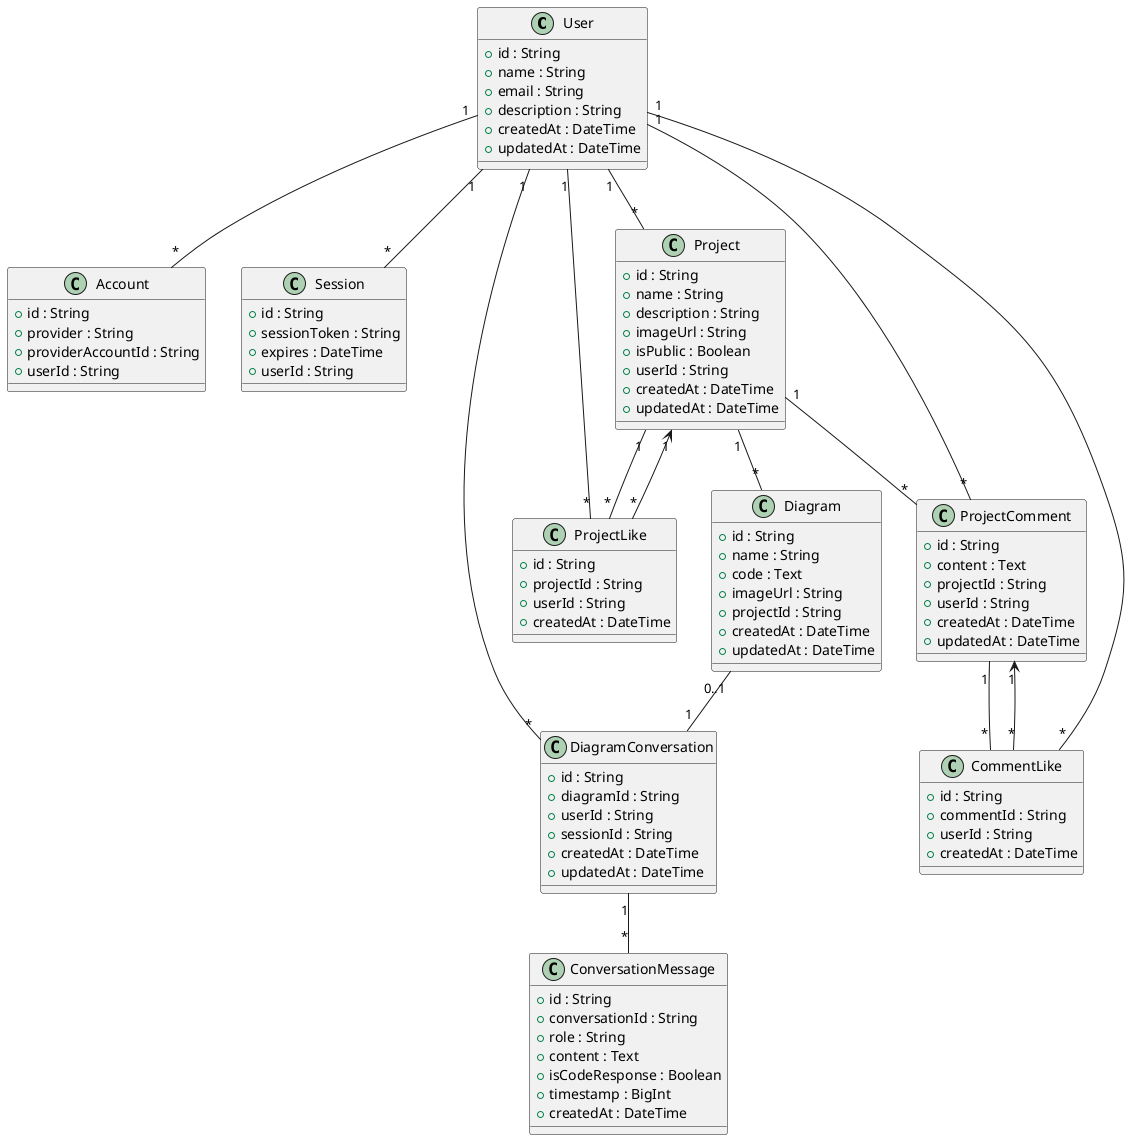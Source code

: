@startuml
' ========= CLASSES =========
class User {
  +id : String
  +name : String
  +email : String
  +description : String
  +createdAt : DateTime
  +updatedAt : DateTime
}

class Account {
  +id : String
  +provider : String
  +providerAccountId : String
  +userId : String
}

class Session {
  +id : String
  +sessionToken : String
  +expires : DateTime
  +userId : String
}

class Project {
  +id : String
  +name : String
  +description : String
  +imageUrl : String
  +isPublic : Boolean
  +userId : String
  +createdAt : DateTime
  +updatedAt : DateTime
}

class Diagram {
  +id : String
  +name : String
  +code : Text
  +imageUrl : String
  +projectId : String
  +createdAt : DateTime
  +updatedAt : DateTime
}

class DiagramConversation {
  +id : String
  +diagramId : String
  +userId : String
  +sessionId : String
  +createdAt : DateTime
  +updatedAt : DateTime
}

class ConversationMessage {
  +id : String
  +conversationId : String
  +role : String
  +content : Text
  +isCodeResponse : Boolean
  +timestamp : BigInt
  +createdAt : DateTime
}

class ProjectComment {
  +id : String
  +content : Text
  +projectId : String
  +userId : String
  +createdAt : DateTime
  +updatedAt : DateTime
}

class ProjectLike {
  +id : String
  +projectId : String
  +userId : String
  +createdAt : DateTime
}

class CommentLike {
  +id : String
  +commentId : String
  +userId : String
  +createdAt : DateTime
}

' ========= RELATIONSHIPS =========
User "1" -- "*" Account
User "1" -- "*" Session
User "1" -- "*" Project
User "1" -- "*" ProjectComment
User "1" -- "*" ProjectLike
User "1" -- "*" CommentLike
User "1" -- "*" DiagramConversation

Project "1" -- "*" Diagram
Project "1" -- "*" ProjectComment
Project "1" -- "*" ProjectLike
Diagram "0..1" -- "1" DiagramConversation
DiagramConversation "1" -- "*" ConversationMessage

ProjectComment "1" -- "*" CommentLike

' Likes/Comments reference back
ProjectLike "*" --> "1" Project
CommentLike "*" --> "1" ProjectComment

@enduml